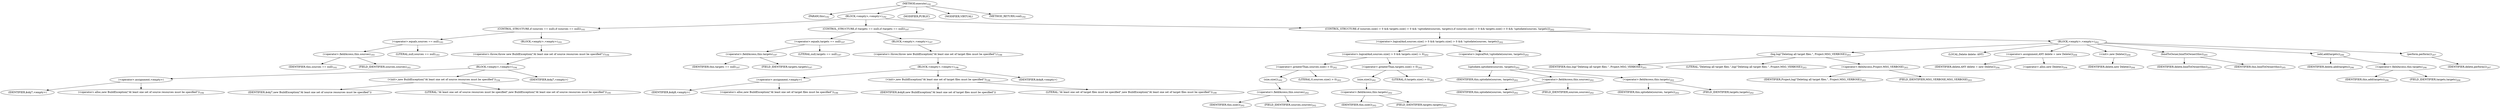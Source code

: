 digraph "execute" {  
"318" [label = <(METHOD,execute)<SUB>192</SUB>> ]
"47" [label = <(PARAM,this)<SUB>192</SUB>> ]
"319" [label = <(BLOCK,&lt;empty&gt;,&lt;empty&gt;)<SUB>192</SUB>> ]
"320" [label = <(CONTROL_STRUCTURE,if (sources == null),if (sources == null))<SUB>193</SUB>> ]
"321" [label = <(&lt;operator&gt;.equals,sources == null)<SUB>193</SUB>> ]
"322" [label = <(&lt;operator&gt;.fieldAccess,this.sources)<SUB>193</SUB>> ]
"323" [label = <(IDENTIFIER,this,sources == null)<SUB>193</SUB>> ]
"324" [label = <(FIELD_IDENTIFIER,sources,sources)<SUB>193</SUB>> ]
"325" [label = <(LITERAL,null,sources == null)<SUB>193</SUB>> ]
"326" [label = <(BLOCK,&lt;empty&gt;,&lt;empty&gt;)<SUB>193</SUB>> ]
"327" [label = <(&lt;operator&gt;.throw,throw new BuildException(&quot;At least one set of source resources must be specified&quot;);)<SUB>194</SUB>> ]
"328" [label = <(BLOCK,&lt;empty&gt;,&lt;empty&gt;)<SUB>194</SUB>> ]
"329" [label = <(&lt;operator&gt;.assignment,&lt;empty&gt;)> ]
"330" [label = <(IDENTIFIER,$obj7,&lt;empty&gt;)> ]
"331" [label = <(&lt;operator&gt;.alloc,new BuildException(&quot;At least one set of source resources must be specified&quot;))<SUB>194</SUB>> ]
"332" [label = <(&lt;init&gt;,new BuildException(&quot;At least one set of source resources must be specified&quot;))<SUB>194</SUB>> ]
"333" [label = <(IDENTIFIER,$obj7,new BuildException(&quot;At least one set of source resources must be specified&quot;))> ]
"334" [label = <(LITERAL,&quot;At least one set of source resources must be specified&quot;,new BuildException(&quot;At least one set of source resources must be specified&quot;))<SUB>195</SUB>> ]
"335" [label = <(IDENTIFIER,$obj7,&lt;empty&gt;)> ]
"336" [label = <(CONTROL_STRUCTURE,if (targets == null),if (targets == null))<SUB>197</SUB>> ]
"337" [label = <(&lt;operator&gt;.equals,targets == null)<SUB>197</SUB>> ]
"338" [label = <(&lt;operator&gt;.fieldAccess,this.targets)<SUB>197</SUB>> ]
"339" [label = <(IDENTIFIER,this,targets == null)<SUB>197</SUB>> ]
"340" [label = <(FIELD_IDENTIFIER,targets,targets)<SUB>197</SUB>> ]
"341" [label = <(LITERAL,null,targets == null)<SUB>197</SUB>> ]
"342" [label = <(BLOCK,&lt;empty&gt;,&lt;empty&gt;)<SUB>197</SUB>> ]
"343" [label = <(&lt;operator&gt;.throw,throw new BuildException(&quot;At least one set of target files must be specified&quot;);)<SUB>198</SUB>> ]
"344" [label = <(BLOCK,&lt;empty&gt;,&lt;empty&gt;)<SUB>198</SUB>> ]
"345" [label = <(&lt;operator&gt;.assignment,&lt;empty&gt;)> ]
"346" [label = <(IDENTIFIER,$obj8,&lt;empty&gt;)> ]
"347" [label = <(&lt;operator&gt;.alloc,new BuildException(&quot;At least one set of target files must be specified&quot;))<SUB>198</SUB>> ]
"348" [label = <(&lt;init&gt;,new BuildException(&quot;At least one set of target files must be specified&quot;))<SUB>198</SUB>> ]
"349" [label = <(IDENTIFIER,$obj8,new BuildException(&quot;At least one set of target files must be specified&quot;))> ]
"350" [label = <(LITERAL,&quot;At least one set of target files must be specified&quot;,new BuildException(&quot;At least one set of target files must be specified&quot;))<SUB>199</SUB>> ]
"351" [label = <(IDENTIFIER,$obj8,&lt;empty&gt;)> ]
"352" [label = <(CONTROL_STRUCTURE,if (sources.size() &gt; 0 &amp;&amp; targets.size() &gt; 0 &amp;&amp; !uptodate(sources, targets)),if (sources.size() &gt; 0 &amp;&amp; targets.size() &gt; 0 &amp;&amp; !uptodate(sources, targets)))<SUB>202</SUB>> ]
"353" [label = <(&lt;operator&gt;.logicalAnd,sources.size() &gt; 0 &amp;&amp; targets.size() &gt; 0 &amp;&amp; !uptodate(sources, targets))<SUB>202</SUB>> ]
"354" [label = <(&lt;operator&gt;.logicalAnd,sources.size() &gt; 0 &amp;&amp; targets.size() &gt; 0)<SUB>202</SUB>> ]
"355" [label = <(&lt;operator&gt;.greaterThan,sources.size() &gt; 0)<SUB>202</SUB>> ]
"356" [label = <(size,size())<SUB>202</SUB>> ]
"357" [label = <(&lt;operator&gt;.fieldAccess,this.sources)<SUB>202</SUB>> ]
"358" [label = <(IDENTIFIER,this,size())<SUB>202</SUB>> ]
"359" [label = <(FIELD_IDENTIFIER,sources,sources)<SUB>202</SUB>> ]
"360" [label = <(LITERAL,0,sources.size() &gt; 0)<SUB>202</SUB>> ]
"361" [label = <(&lt;operator&gt;.greaterThan,targets.size() &gt; 0)<SUB>202</SUB>> ]
"362" [label = <(size,size())<SUB>202</SUB>> ]
"363" [label = <(&lt;operator&gt;.fieldAccess,this.targets)<SUB>202</SUB>> ]
"364" [label = <(IDENTIFIER,this,size())<SUB>202</SUB>> ]
"365" [label = <(FIELD_IDENTIFIER,targets,targets)<SUB>202</SUB>> ]
"366" [label = <(LITERAL,0,targets.size() &gt; 0)<SUB>202</SUB>> ]
"367" [label = <(&lt;operator&gt;.logicalNot,!uptodate(sources, targets))<SUB>202</SUB>> ]
"368" [label = <(uptodate,uptodate(sources, targets))<SUB>202</SUB>> ]
"46" [label = <(IDENTIFIER,this,uptodate(sources, targets))<SUB>202</SUB>> ]
"369" [label = <(&lt;operator&gt;.fieldAccess,this.sources)<SUB>202</SUB>> ]
"370" [label = <(IDENTIFIER,this,uptodate(sources, targets))<SUB>202</SUB>> ]
"371" [label = <(FIELD_IDENTIFIER,sources,sources)<SUB>202</SUB>> ]
"372" [label = <(&lt;operator&gt;.fieldAccess,this.targets)<SUB>202</SUB>> ]
"373" [label = <(IDENTIFIER,this,uptodate(sources, targets))<SUB>202</SUB>> ]
"374" [label = <(FIELD_IDENTIFIER,targets,targets)<SUB>202</SUB>> ]
"375" [label = <(BLOCK,&lt;empty&gt;,&lt;empty&gt;)<SUB>202</SUB>> ]
"376" [label = <(log,log(&quot;Deleting all target files.&quot;, Project.MSG_VERBOSE))<SUB>203</SUB>> ]
"48" [label = <(IDENTIFIER,this,log(&quot;Deleting all target files.&quot;, Project.MSG_VERBOSE))<SUB>203</SUB>> ]
"377" [label = <(LITERAL,&quot;Deleting all target files.&quot;,log(&quot;Deleting all target files.&quot;, Project.MSG_VERBOSE))<SUB>203</SUB>> ]
"378" [label = <(&lt;operator&gt;.fieldAccess,Project.MSG_VERBOSE)<SUB>203</SUB>> ]
"379" [label = <(IDENTIFIER,Project,log(&quot;Deleting all target files.&quot;, Project.MSG_VERBOSE))<SUB>203</SUB>> ]
"380" [label = <(FIELD_IDENTIFIER,MSG_VERBOSE,MSG_VERBOSE)<SUB>203</SUB>> ]
"50" [label = <(LOCAL,Delete delete: ANY)> ]
"381" [label = <(&lt;operator&gt;.assignment,ANY delete = new Delete())<SUB>204</SUB>> ]
"382" [label = <(IDENTIFIER,delete,ANY delete = new Delete())<SUB>204</SUB>> ]
"383" [label = <(&lt;operator&gt;.alloc,new Delete())<SUB>204</SUB>> ]
"384" [label = <(&lt;init&gt;,new Delete())<SUB>204</SUB>> ]
"49" [label = <(IDENTIFIER,delete,new Delete())<SUB>204</SUB>> ]
"385" [label = <(bindToOwner,bindToOwner(this))<SUB>205</SUB>> ]
"386" [label = <(IDENTIFIER,delete,bindToOwner(this))<SUB>205</SUB>> ]
"51" [label = <(IDENTIFIER,this,bindToOwner(this))<SUB>205</SUB>> ]
"387" [label = <(add,add(targets))<SUB>206</SUB>> ]
"388" [label = <(IDENTIFIER,delete,add(targets))<SUB>206</SUB>> ]
"389" [label = <(&lt;operator&gt;.fieldAccess,this.targets)<SUB>206</SUB>> ]
"390" [label = <(IDENTIFIER,this,add(targets))<SUB>206</SUB>> ]
"391" [label = <(FIELD_IDENTIFIER,targets,targets)<SUB>206</SUB>> ]
"392" [label = <(perform,perform())<SUB>207</SUB>> ]
"393" [label = <(IDENTIFIER,delete,perform())<SUB>207</SUB>> ]
"394" [label = <(MODIFIER,PUBLIC)> ]
"395" [label = <(MODIFIER,VIRTUAL)> ]
"396" [label = <(METHOD_RETURN,void)<SUB>192</SUB>> ]
  "318" -> "47" 
  "318" -> "319" 
  "318" -> "394" 
  "318" -> "395" 
  "318" -> "396" 
  "319" -> "320" 
  "319" -> "336" 
  "319" -> "352" 
  "320" -> "321" 
  "320" -> "326" 
  "321" -> "322" 
  "321" -> "325" 
  "322" -> "323" 
  "322" -> "324" 
  "326" -> "327" 
  "327" -> "328" 
  "328" -> "329" 
  "328" -> "332" 
  "328" -> "335" 
  "329" -> "330" 
  "329" -> "331" 
  "332" -> "333" 
  "332" -> "334" 
  "336" -> "337" 
  "336" -> "342" 
  "337" -> "338" 
  "337" -> "341" 
  "338" -> "339" 
  "338" -> "340" 
  "342" -> "343" 
  "343" -> "344" 
  "344" -> "345" 
  "344" -> "348" 
  "344" -> "351" 
  "345" -> "346" 
  "345" -> "347" 
  "348" -> "349" 
  "348" -> "350" 
  "352" -> "353" 
  "352" -> "375" 
  "353" -> "354" 
  "353" -> "367" 
  "354" -> "355" 
  "354" -> "361" 
  "355" -> "356" 
  "355" -> "360" 
  "356" -> "357" 
  "357" -> "358" 
  "357" -> "359" 
  "361" -> "362" 
  "361" -> "366" 
  "362" -> "363" 
  "363" -> "364" 
  "363" -> "365" 
  "367" -> "368" 
  "368" -> "46" 
  "368" -> "369" 
  "368" -> "372" 
  "369" -> "370" 
  "369" -> "371" 
  "372" -> "373" 
  "372" -> "374" 
  "375" -> "376" 
  "375" -> "50" 
  "375" -> "381" 
  "375" -> "384" 
  "375" -> "385" 
  "375" -> "387" 
  "375" -> "392" 
  "376" -> "48" 
  "376" -> "377" 
  "376" -> "378" 
  "378" -> "379" 
  "378" -> "380" 
  "381" -> "382" 
  "381" -> "383" 
  "384" -> "49" 
  "385" -> "386" 
  "385" -> "51" 
  "387" -> "388" 
  "387" -> "389" 
  "389" -> "390" 
  "389" -> "391" 
  "392" -> "393" 
}
